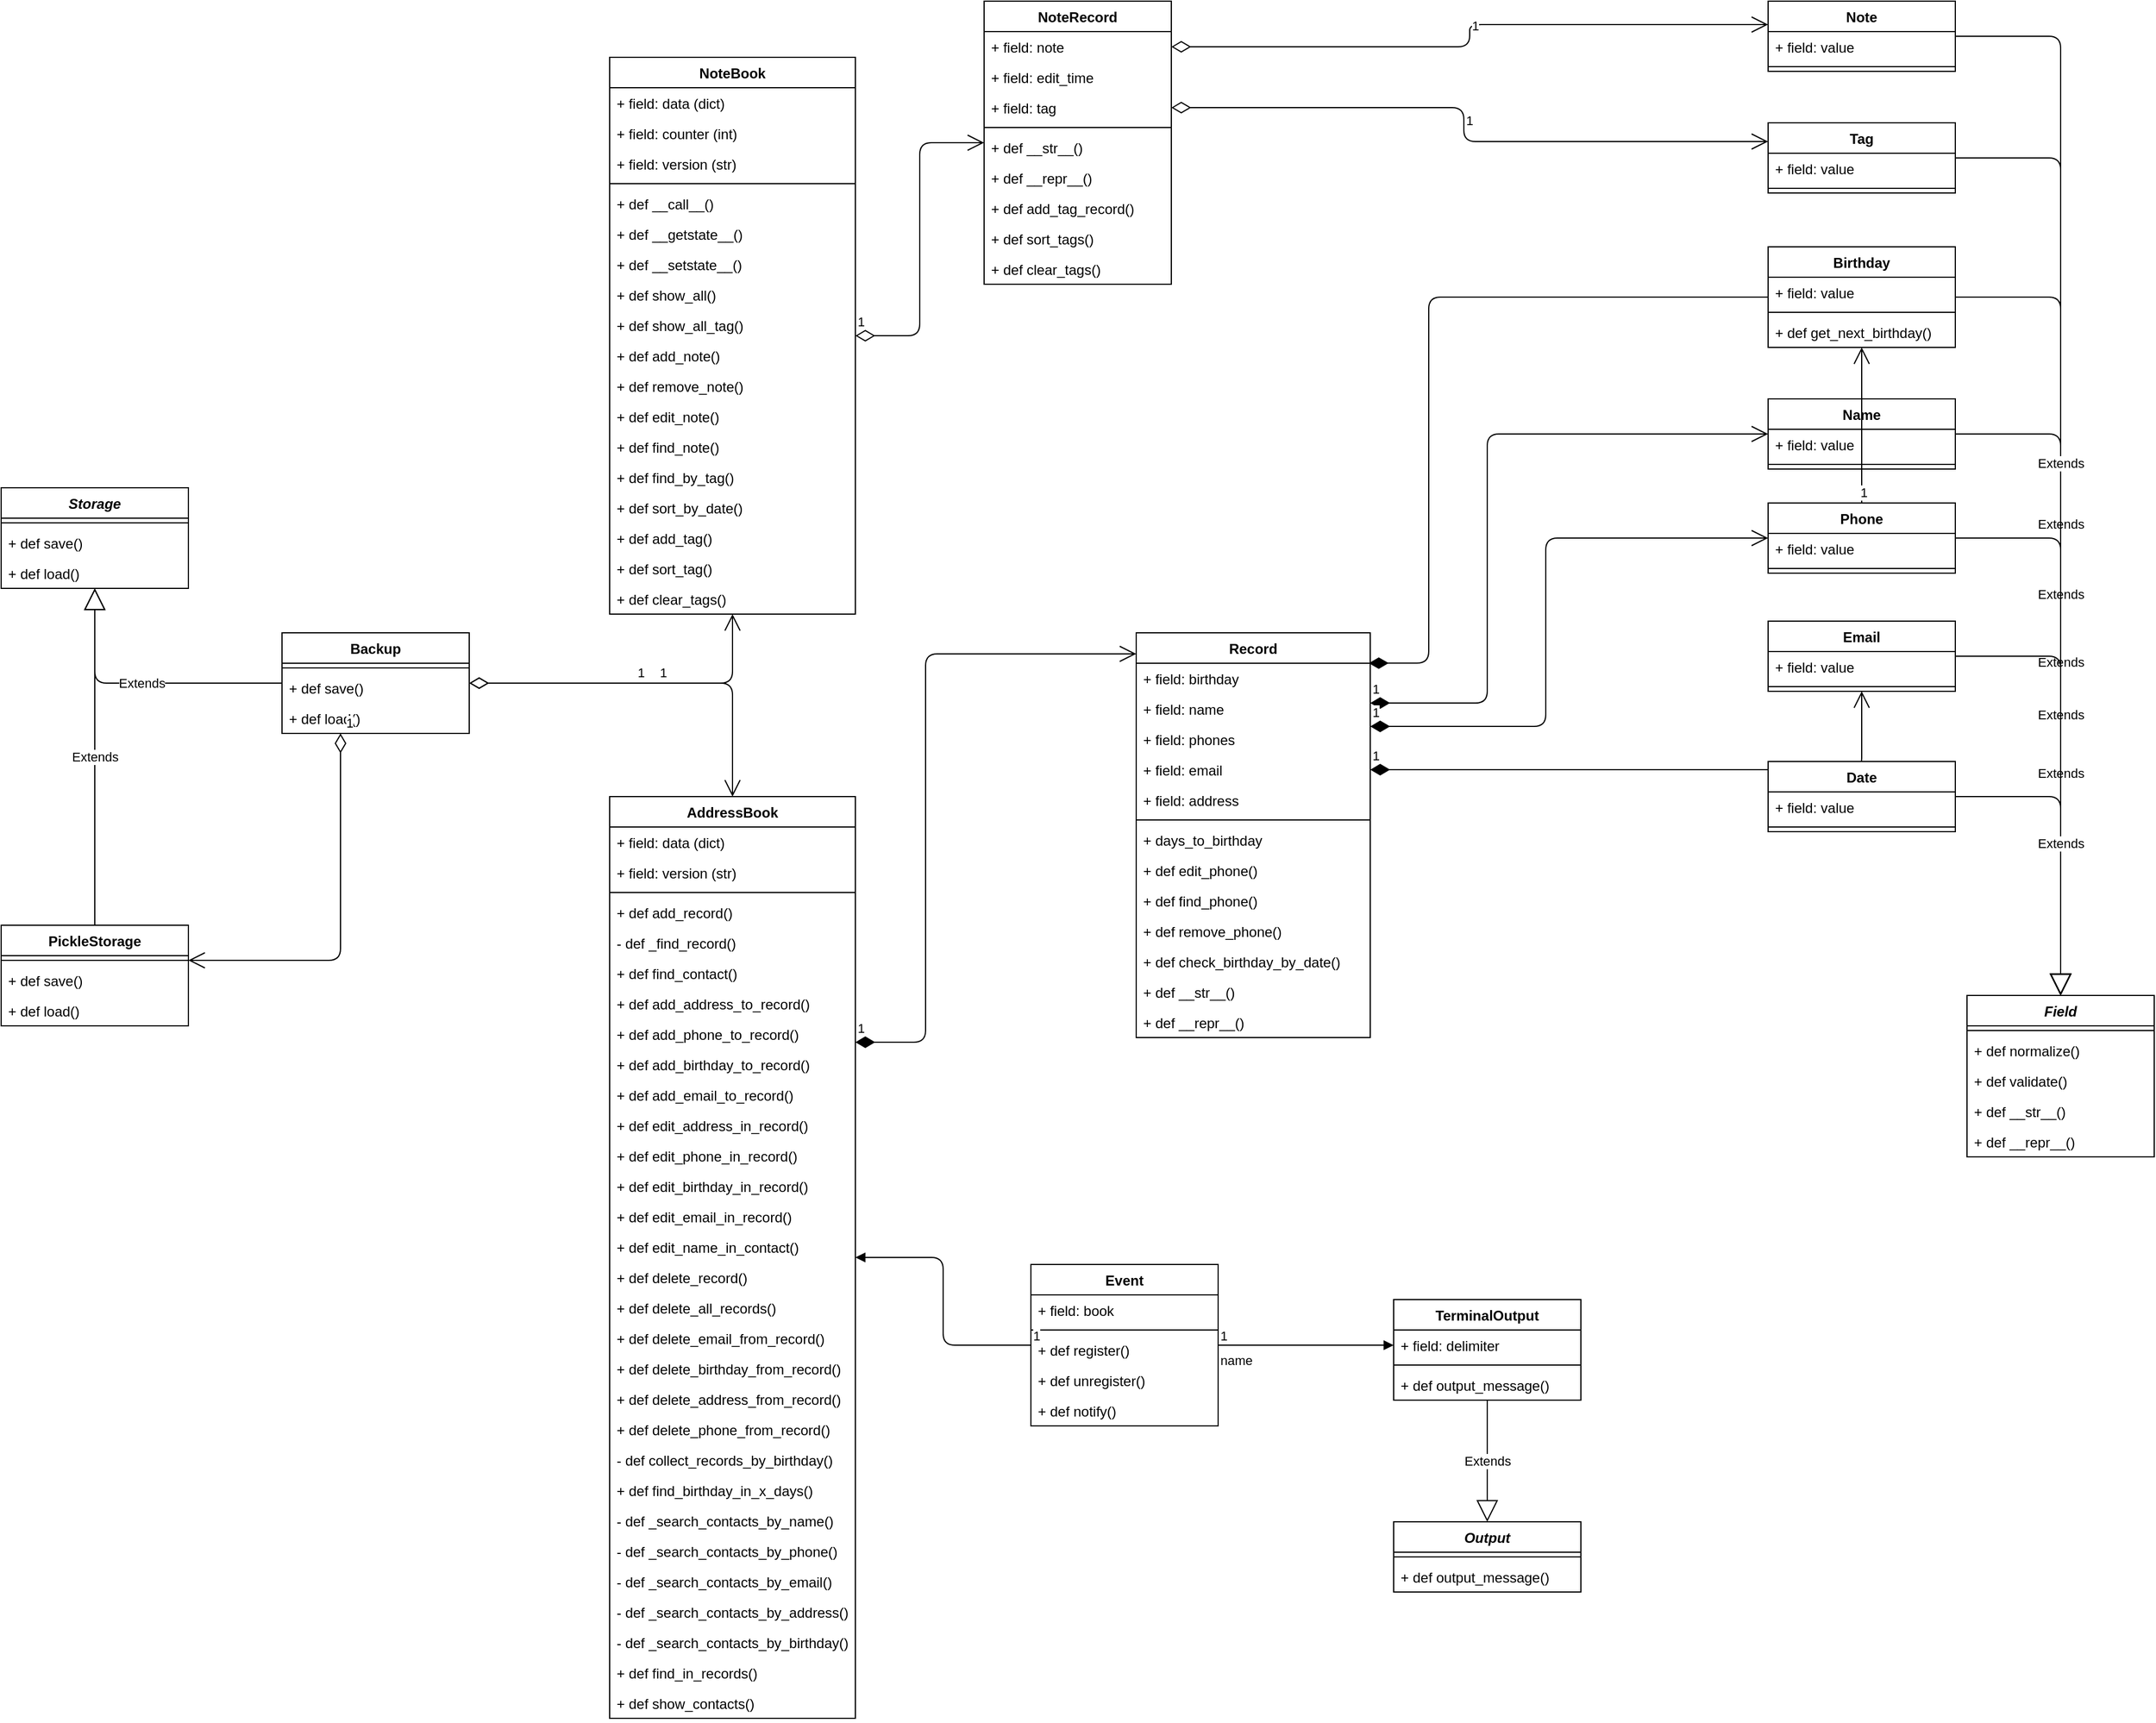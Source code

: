 <mxfile version="24.4.0" type="device">
  <diagram id="prVGzj9tNKbs1URlTjjD" name="Page-1">
    <mxGraphModel dx="3718" dy="2644" grid="1" gridSize="10" guides="1" tooltips="1" connect="1" arrows="1" fold="1" page="1" pageScale="1" pageWidth="850" pageHeight="1100" math="0" shadow="0">
      <root>
        <mxCell id="0" />
        <mxCell id="1" parent="0" />
        <mxCell id="2" value="Event" style="swimlane;fontStyle=1;align=center;verticalAlign=top;childLayout=stackLayout;horizontal=1;startSize=26;horizontalStack=0;resizeParent=1;resizeParentMax=0;resizeLast=0;collapsible=1;marginBottom=0;" parent="1" vertex="1">
          <mxGeometry x="180" y="740" width="160" height="138" as="geometry" />
        </mxCell>
        <mxCell id="3" value="+ field: book" style="text;strokeColor=none;fillColor=none;align=left;verticalAlign=top;spacingLeft=4;spacingRight=4;overflow=hidden;rotatable=0;points=[[0,0.5],[1,0.5]];portConstraint=eastwest;" parent="2" vertex="1">
          <mxGeometry y="26" width="160" height="26" as="geometry" />
        </mxCell>
        <mxCell id="4" value="" style="line;strokeWidth=1;fillColor=none;align=left;verticalAlign=middle;spacingTop=-1;spacingLeft=3;spacingRight=3;rotatable=0;labelPosition=right;points=[];portConstraint=eastwest;strokeColor=inherit;" parent="2" vertex="1">
          <mxGeometry y="52" width="160" height="8" as="geometry" />
        </mxCell>
        <mxCell id="5" value="+ def register()" style="text;strokeColor=none;fillColor=none;align=left;verticalAlign=top;spacingLeft=4;spacingRight=4;overflow=hidden;rotatable=0;points=[[0,0.5],[1,0.5]];portConstraint=eastwest;" parent="2" vertex="1">
          <mxGeometry y="60" width="160" height="26" as="geometry" />
        </mxCell>
        <mxCell id="100" value="+ def unregister()" style="text;strokeColor=none;fillColor=none;align=left;verticalAlign=top;spacingLeft=4;spacingRight=4;overflow=hidden;rotatable=0;points=[[0,0.5],[1,0.5]];portConstraint=eastwest;" parent="2" vertex="1">
          <mxGeometry y="86" width="160" height="26" as="geometry" />
        </mxCell>
        <mxCell id="106" value="+ def notify()" style="text;strokeColor=none;fillColor=none;align=left;verticalAlign=top;spacingLeft=4;spacingRight=4;overflow=hidden;rotatable=0;points=[[0,0.5],[1,0.5]];portConstraint=eastwest;" parent="2" vertex="1">
          <mxGeometry y="112" width="160" height="26" as="geometry" />
        </mxCell>
        <mxCell id="6" value="AddressBook" style="swimlane;fontStyle=1;align=center;verticalAlign=top;childLayout=stackLayout;horizontal=1;startSize=26;horizontalStack=0;resizeParent=1;resizeParentMax=0;resizeLast=0;collapsible=1;marginBottom=0;" parent="1" vertex="1">
          <mxGeometry x="-180" y="340" width="210" height="788" as="geometry" />
        </mxCell>
        <mxCell id="7" value="+ field: data (dict)" style="text;strokeColor=none;fillColor=none;align=left;verticalAlign=top;spacingLeft=4;spacingRight=4;overflow=hidden;rotatable=0;points=[[0,0.5],[1,0.5]];portConstraint=eastwest;" parent="6" vertex="1">
          <mxGeometry y="26" width="210" height="26" as="geometry" />
        </mxCell>
        <mxCell id="107" value="+ field: version (str)" style="text;strokeColor=none;fillColor=none;align=left;verticalAlign=top;spacingLeft=4;spacingRight=4;overflow=hidden;rotatable=0;points=[[0,0.5],[1,0.5]];portConstraint=eastwest;" parent="6" vertex="1">
          <mxGeometry y="52" width="210" height="26" as="geometry" />
        </mxCell>
        <mxCell id="8" value="" style="line;strokeWidth=1;fillColor=none;align=left;verticalAlign=middle;spacingTop=-1;spacingLeft=3;spacingRight=3;rotatable=0;labelPosition=right;points=[];portConstraint=eastwest;strokeColor=inherit;" parent="6" vertex="1">
          <mxGeometry y="78" width="210" height="8" as="geometry" />
        </mxCell>
        <mxCell id="79" value="+ def add_record()" style="text;strokeColor=none;fillColor=none;align=left;verticalAlign=top;spacingLeft=4;spacingRight=4;overflow=hidden;rotatable=0;points=[[0,0.5],[1,0.5]];portConstraint=eastwest;" parent="6" vertex="1">
          <mxGeometry y="86" width="210" height="26" as="geometry" />
        </mxCell>
        <mxCell id="80" value="- def _find_record()" style="text;strokeColor=none;fillColor=none;align=left;verticalAlign=top;spacingLeft=4;spacingRight=4;overflow=hidden;rotatable=0;points=[[0,0.5],[1,0.5]];portConstraint=eastwest;" parent="6" vertex="1">
          <mxGeometry y="112" width="210" height="26" as="geometry" />
        </mxCell>
        <mxCell id="81" value="+ def find_contact()" style="text;strokeColor=none;fillColor=none;align=left;verticalAlign=top;spacingLeft=4;spacingRight=4;overflow=hidden;rotatable=0;points=[[0,0.5],[1,0.5]];portConstraint=eastwest;" parent="6" vertex="1">
          <mxGeometry y="138" width="210" height="26" as="geometry" />
        </mxCell>
        <mxCell id="82" value="+ def add_address_to_record()" style="text;strokeColor=none;fillColor=none;align=left;verticalAlign=top;spacingLeft=4;spacingRight=4;overflow=hidden;rotatable=0;points=[[0,0.5],[1,0.5]];portConstraint=eastwest;" parent="6" vertex="1">
          <mxGeometry y="164" width="210" height="26" as="geometry" />
        </mxCell>
        <mxCell id="83" value="+ def add_phone_to_record()" style="text;strokeColor=none;fillColor=none;align=left;verticalAlign=top;spacingLeft=4;spacingRight=4;overflow=hidden;rotatable=0;points=[[0,0.5],[1,0.5]];portConstraint=eastwest;" parent="6" vertex="1">
          <mxGeometry y="190" width="210" height="26" as="geometry" />
        </mxCell>
        <mxCell id="9" value="+ def add_birthday_to_record()" style="text;strokeColor=none;fillColor=none;align=left;verticalAlign=top;spacingLeft=4;spacingRight=4;overflow=hidden;rotatable=0;points=[[0,0.5],[1,0.5]];portConstraint=eastwest;" parent="6" vertex="1">
          <mxGeometry y="216" width="210" height="26" as="geometry" />
        </mxCell>
        <mxCell id="12" value="+ def add_email_to_record()" style="text;strokeColor=none;fillColor=none;align=left;verticalAlign=top;spacingLeft=4;spacingRight=4;overflow=hidden;rotatable=0;points=[[0,0.5],[1,0.5]];portConstraint=eastwest;" parent="6" vertex="1">
          <mxGeometry y="242" width="210" height="26" as="geometry" />
        </mxCell>
        <mxCell id="11" value="+ def edit_address_in_record()" style="text;strokeColor=none;fillColor=none;align=left;verticalAlign=top;spacingLeft=4;spacingRight=4;overflow=hidden;rotatable=0;points=[[0,0.5],[1,0.5]];portConstraint=eastwest;" parent="6" vertex="1">
          <mxGeometry y="268" width="210" height="26" as="geometry" />
        </mxCell>
        <mxCell id="14" value="+ def edit_phone_in_record()" style="text;strokeColor=none;fillColor=none;align=left;verticalAlign=top;spacingLeft=4;spacingRight=4;overflow=hidden;rotatable=0;points=[[0,0.5],[1,0.5]];portConstraint=eastwest;" parent="6" vertex="1">
          <mxGeometry y="294" width="210" height="26" as="geometry" />
        </mxCell>
        <mxCell id="13" value="+ def edit_birthday_in_record()" style="text;strokeColor=none;fillColor=none;align=left;verticalAlign=top;spacingLeft=4;spacingRight=4;overflow=hidden;rotatable=0;points=[[0,0.5],[1,0.5]];portConstraint=eastwest;" parent="6" vertex="1">
          <mxGeometry y="320" width="210" height="26" as="geometry" />
        </mxCell>
        <mxCell id="15" value="+ def edit_email_in_record()" style="text;strokeColor=none;fillColor=none;align=left;verticalAlign=top;spacingLeft=4;spacingRight=4;overflow=hidden;rotatable=0;points=[[0,0.5],[1,0.5]];portConstraint=eastwest;" parent="6" vertex="1">
          <mxGeometry y="346" width="210" height="26" as="geometry" />
        </mxCell>
        <mxCell id="16" value="+ def edit_name_in_contact()" style="text;strokeColor=none;fillColor=none;align=left;verticalAlign=top;spacingLeft=4;spacingRight=4;overflow=hidden;rotatable=0;points=[[0,0.5],[1,0.5]];portConstraint=eastwest;" parent="6" vertex="1">
          <mxGeometry y="372" width="210" height="26" as="geometry" />
        </mxCell>
        <mxCell id="28" value="+ def delete_record()" style="text;strokeColor=none;fillColor=none;align=left;verticalAlign=top;spacingLeft=4;spacingRight=4;overflow=hidden;rotatable=0;points=[[0,0.5],[1,0.5]];portConstraint=eastwest;" parent="6" vertex="1">
          <mxGeometry y="398" width="210" height="26" as="geometry" />
        </mxCell>
        <mxCell id="108" value="+ def delete_all_records()" style="text;strokeColor=none;fillColor=none;align=left;verticalAlign=top;spacingLeft=4;spacingRight=4;overflow=hidden;rotatable=0;points=[[0,0.5],[1,0.5]];portConstraint=eastwest;" parent="6" vertex="1">
          <mxGeometry y="424" width="210" height="26" as="geometry" />
        </mxCell>
        <mxCell id="109" value="+ def delete_email_from_record()" style="text;strokeColor=none;fillColor=none;align=left;verticalAlign=top;spacingLeft=4;spacingRight=4;overflow=hidden;rotatable=0;points=[[0,0.5],[1,0.5]];portConstraint=eastwest;" parent="6" vertex="1">
          <mxGeometry y="450" width="210" height="26" as="geometry" />
        </mxCell>
        <mxCell id="110" value="+ def delete_birthday_from_record()" style="text;strokeColor=none;fillColor=none;align=left;verticalAlign=top;spacingLeft=4;spacingRight=4;overflow=hidden;rotatable=0;points=[[0,0.5],[1,0.5]];portConstraint=eastwest;" parent="6" vertex="1">
          <mxGeometry y="476" width="210" height="26" as="geometry" />
        </mxCell>
        <mxCell id="111" value="+ def delete_address_from_record()" style="text;strokeColor=none;fillColor=none;align=left;verticalAlign=top;spacingLeft=4;spacingRight=4;overflow=hidden;rotatable=0;points=[[0,0.5],[1,0.5]];portConstraint=eastwest;" parent="6" vertex="1">
          <mxGeometry y="502" width="210" height="26" as="geometry" />
        </mxCell>
        <mxCell id="112" value="+ def delete_phone_from_record()" style="text;strokeColor=none;fillColor=none;align=left;verticalAlign=top;spacingLeft=4;spacingRight=4;overflow=hidden;rotatable=0;points=[[0,0.5],[1,0.5]];portConstraint=eastwest;" parent="6" vertex="1">
          <mxGeometry y="528" width="210" height="26" as="geometry" />
        </mxCell>
        <mxCell id="113" value="- def collect_records_by_birthday()" style="text;strokeColor=none;fillColor=none;align=left;verticalAlign=top;spacingLeft=4;spacingRight=4;overflow=hidden;rotatable=0;points=[[0,0.5],[1,0.5]];portConstraint=eastwest;" parent="6" vertex="1">
          <mxGeometry y="554" width="210" height="26" as="geometry" />
        </mxCell>
        <mxCell id="114" value="+ def find_birthday_in_x_days()" style="text;strokeColor=none;fillColor=none;align=left;verticalAlign=top;spacingLeft=4;spacingRight=4;overflow=hidden;rotatable=0;points=[[0,0.5],[1,0.5]];portConstraint=eastwest;" parent="6" vertex="1">
          <mxGeometry y="580" width="210" height="26" as="geometry" />
        </mxCell>
        <mxCell id="115" value="- def _search_contacts_by_name()" style="text;strokeColor=none;fillColor=none;align=left;verticalAlign=top;spacingLeft=4;spacingRight=4;overflow=hidden;rotatable=0;points=[[0,0.5],[1,0.5]];portConstraint=eastwest;" parent="6" vertex="1">
          <mxGeometry y="606" width="210" height="26" as="geometry" />
        </mxCell>
        <mxCell id="117" value="- def _search_contacts_by_phone()" style="text;strokeColor=none;fillColor=none;align=left;verticalAlign=top;spacingLeft=4;spacingRight=4;overflow=hidden;rotatable=0;points=[[0,0.5],[1,0.5]];portConstraint=eastwest;" parent="6" vertex="1">
          <mxGeometry y="632" width="210" height="26" as="geometry" />
        </mxCell>
        <mxCell id="118" value="- def _search_contacts_by_email()" style="text;strokeColor=none;fillColor=none;align=left;verticalAlign=top;spacingLeft=4;spacingRight=4;overflow=hidden;rotatable=0;points=[[0,0.5],[1,0.5]];portConstraint=eastwest;" parent="6" vertex="1">
          <mxGeometry y="658" width="210" height="26" as="geometry" />
        </mxCell>
        <mxCell id="119" value="- def _search_contacts_by_address()" style="text;strokeColor=none;fillColor=none;align=left;verticalAlign=top;spacingLeft=4;spacingRight=4;overflow=hidden;rotatable=0;points=[[0,0.5],[1,0.5]];portConstraint=eastwest;" parent="6" vertex="1">
          <mxGeometry y="684" width="210" height="26" as="geometry" />
        </mxCell>
        <mxCell id="120" value="- def _search_contacts_by_birthday()" style="text;strokeColor=none;fillColor=none;align=left;verticalAlign=top;spacingLeft=4;spacingRight=4;overflow=hidden;rotatable=0;points=[[0,0.5],[1,0.5]];portConstraint=eastwest;" parent="6" vertex="1">
          <mxGeometry y="710" width="210" height="26" as="geometry" />
        </mxCell>
        <mxCell id="121" value="+ def find_in_records()" style="text;strokeColor=none;fillColor=none;align=left;verticalAlign=top;spacingLeft=4;spacingRight=4;overflow=hidden;rotatable=0;points=[[0,0.5],[1,0.5]];portConstraint=eastwest;" parent="6" vertex="1">
          <mxGeometry y="736" width="210" height="26" as="geometry" />
        </mxCell>
        <mxCell id="29" value="+ def show_contacts()" style="text;strokeColor=none;fillColor=none;align=left;verticalAlign=top;spacingLeft=4;spacingRight=4;overflow=hidden;rotatable=0;points=[[0,0.5],[1,0.5]];portConstraint=eastwest;" parent="6" vertex="1">
          <mxGeometry y="762" width="210" height="26" as="geometry" />
        </mxCell>
        <mxCell id="39" value="Field" style="swimlane;fontStyle=3;align=center;verticalAlign=top;childLayout=stackLayout;horizontal=1;startSize=26;horizontalStack=0;resizeParent=1;resizeParentMax=0;resizeLast=0;collapsible=1;marginBottom=0;" parent="1" vertex="1">
          <mxGeometry x="980" y="510" width="160" height="138" as="geometry" />
        </mxCell>
        <mxCell id="41" value="" style="line;strokeWidth=1;fillColor=none;align=left;verticalAlign=middle;spacingTop=-1;spacingLeft=3;spacingRight=3;rotatable=0;labelPosition=right;points=[];portConstraint=eastwest;strokeColor=inherit;" parent="39" vertex="1">
          <mxGeometry y="26" width="160" height="8" as="geometry" />
        </mxCell>
        <mxCell id="47" value="+ def normalize()" style="text;strokeColor=none;fillColor=none;align=left;verticalAlign=top;spacingLeft=4;spacingRight=4;overflow=hidden;rotatable=0;points=[[0,0.5],[1,0.5]];portConstraint=eastwest;" parent="39" vertex="1">
          <mxGeometry y="34" width="160" height="26" as="geometry" />
        </mxCell>
        <mxCell id="150" value="+ def validate()" style="text;strokeColor=none;fillColor=none;align=left;verticalAlign=top;spacingLeft=4;spacingRight=4;overflow=hidden;rotatable=0;points=[[0,0.5],[1,0.5]];portConstraint=eastwest;" parent="39" vertex="1">
          <mxGeometry y="60" width="160" height="26" as="geometry" />
        </mxCell>
        <mxCell id="151" value="+ def __str__()" style="text;strokeColor=none;fillColor=none;align=left;verticalAlign=top;spacingLeft=4;spacingRight=4;overflow=hidden;rotatable=0;points=[[0,0.5],[1,0.5]];portConstraint=eastwest;" parent="39" vertex="1">
          <mxGeometry y="86" width="160" height="26" as="geometry" />
        </mxCell>
        <mxCell id="152" value="+ def __repr__()" style="text;strokeColor=none;fillColor=none;align=left;verticalAlign=top;spacingLeft=4;spacingRight=4;overflow=hidden;rotatable=0;points=[[0,0.5],[1,0.5]];portConstraint=eastwest;" parent="39" vertex="1">
          <mxGeometry y="112" width="160" height="26" as="geometry" />
        </mxCell>
        <mxCell id="43" value="Name" style="swimlane;fontStyle=1;align=center;verticalAlign=top;childLayout=stackLayout;horizontal=1;startSize=26;horizontalStack=0;resizeParent=1;resizeParentMax=0;resizeLast=0;collapsible=1;marginBottom=0;" parent="1" vertex="1">
          <mxGeometry x="810" width="160" height="60" as="geometry" />
        </mxCell>
        <mxCell id="44" value="+ field: value" style="text;strokeColor=none;fillColor=none;align=left;verticalAlign=top;spacingLeft=4;spacingRight=4;overflow=hidden;rotatable=0;points=[[0,0.5],[1,0.5]];portConstraint=eastwest;" parent="43" vertex="1">
          <mxGeometry y="26" width="160" height="26" as="geometry" />
        </mxCell>
        <mxCell id="45" value="" style="line;strokeWidth=1;fillColor=none;align=left;verticalAlign=middle;spacingTop=-1;spacingLeft=3;spacingRight=3;rotatable=0;labelPosition=right;points=[];portConstraint=eastwest;strokeColor=inherit;" parent="43" vertex="1">
          <mxGeometry y="52" width="160" height="8" as="geometry" />
        </mxCell>
        <mxCell id="52" value="Birthday" style="swimlane;fontStyle=1;align=center;verticalAlign=top;childLayout=stackLayout;horizontal=1;startSize=26;horizontalStack=0;resizeParent=1;resizeParentMax=0;resizeLast=0;collapsible=1;marginBottom=0;" parent="1" vertex="1">
          <mxGeometry x="810" y="-130" width="160" height="86" as="geometry" />
        </mxCell>
        <mxCell id="53" value="+ field: value" style="text;strokeColor=none;fillColor=none;align=left;verticalAlign=top;spacingLeft=4;spacingRight=4;overflow=hidden;rotatable=0;points=[[0,0.5],[1,0.5]];portConstraint=eastwest;" parent="52" vertex="1">
          <mxGeometry y="26" width="160" height="26" as="geometry" />
        </mxCell>
        <mxCell id="54" value="" style="line;strokeWidth=1;fillColor=none;align=left;verticalAlign=middle;spacingTop=-1;spacingLeft=3;spacingRight=3;rotatable=0;labelPosition=right;points=[];portConstraint=eastwest;strokeColor=inherit;" parent="52" vertex="1">
          <mxGeometry y="52" width="160" height="8" as="geometry" />
        </mxCell>
        <mxCell id="153" value="+ def get_next_birthday()" style="text;strokeColor=none;fillColor=none;align=left;verticalAlign=top;spacingLeft=4;spacingRight=4;overflow=hidden;rotatable=0;points=[[0,0.5],[1,0.5]];portConstraint=eastwest;" parent="52" vertex="1">
          <mxGeometry y="60" width="160" height="26" as="geometry" />
        </mxCell>
        <mxCell id="55" value="Email" style="swimlane;fontStyle=1;align=center;verticalAlign=top;childLayout=stackLayout;horizontal=1;startSize=26;horizontalStack=0;resizeParent=1;resizeParentMax=0;resizeLast=0;collapsible=1;marginBottom=0;" parent="1" vertex="1">
          <mxGeometry x="810" y="190" width="160" height="60" as="geometry" />
        </mxCell>
        <mxCell id="56" value="+ field: value" style="text;strokeColor=none;fillColor=none;align=left;verticalAlign=top;spacingLeft=4;spacingRight=4;overflow=hidden;rotatable=0;points=[[0,0.5],[1,0.5]];portConstraint=eastwest;" parent="55" vertex="1">
          <mxGeometry y="26" width="160" height="26" as="geometry" />
        </mxCell>
        <mxCell id="57" value="" style="line;strokeWidth=1;fillColor=none;align=left;verticalAlign=middle;spacingTop=-1;spacingLeft=3;spacingRight=3;rotatable=0;labelPosition=right;points=[];portConstraint=eastwest;strokeColor=inherit;" parent="55" vertex="1">
          <mxGeometry y="52" width="160" height="8" as="geometry" />
        </mxCell>
        <mxCell id="58" value="Tag" style="swimlane;fontStyle=1;align=center;verticalAlign=top;childLayout=stackLayout;horizontal=1;startSize=26;horizontalStack=0;resizeParent=1;resizeParentMax=0;resizeLast=0;collapsible=1;marginBottom=0;" parent="1" vertex="1">
          <mxGeometry x="810" y="-236" width="160" height="60" as="geometry" />
        </mxCell>
        <mxCell id="59" value="+ field: value" style="text;strokeColor=none;fillColor=none;align=left;verticalAlign=top;spacingLeft=4;spacingRight=4;overflow=hidden;rotatable=0;points=[[0,0.5],[1,0.5]];portConstraint=eastwest;" parent="58" vertex="1">
          <mxGeometry y="26" width="160" height="26" as="geometry" />
        </mxCell>
        <mxCell id="60" value="" style="line;strokeWidth=1;fillColor=none;align=left;verticalAlign=middle;spacingTop=-1;spacingLeft=3;spacingRight=3;rotatable=0;labelPosition=right;points=[];portConstraint=eastwest;strokeColor=inherit;" parent="58" vertex="1">
          <mxGeometry y="52" width="160" height="8" as="geometry" />
        </mxCell>
        <mxCell id="61" value="Note" style="swimlane;fontStyle=1;align=center;verticalAlign=top;childLayout=stackLayout;horizontal=1;startSize=26;horizontalStack=0;resizeParent=1;resizeParentMax=0;resizeLast=0;collapsible=1;marginBottom=0;" parent="1" vertex="1">
          <mxGeometry x="810" y="-340" width="160" height="60" as="geometry" />
        </mxCell>
        <mxCell id="62" value="+ field: value" style="text;strokeColor=none;fillColor=none;align=left;verticalAlign=top;spacingLeft=4;spacingRight=4;overflow=hidden;rotatable=0;points=[[0,0.5],[1,0.5]];portConstraint=eastwest;" parent="61" vertex="1">
          <mxGeometry y="26" width="160" height="26" as="geometry" />
        </mxCell>
        <mxCell id="63" value="" style="line;strokeWidth=1;fillColor=none;align=left;verticalAlign=middle;spacingTop=-1;spacingLeft=3;spacingRight=3;rotatable=0;labelPosition=right;points=[];portConstraint=eastwest;strokeColor=inherit;" parent="61" vertex="1">
          <mxGeometry y="52" width="160" height="8" as="geometry" />
        </mxCell>
        <mxCell id="64" value="Extends" style="endArrow=block;endSize=16;endFill=0;html=1;edgeStyle=orthogonalEdgeStyle;" parent="1" source="49" target="39" edge="1">
          <mxGeometry width="160" relative="1" as="geometry">
            <mxPoint x="660" y="412" as="sourcePoint" />
            <mxPoint x="820" y="412" as="targetPoint" />
          </mxGeometry>
        </mxCell>
        <mxCell id="66" value="Extends" style="endArrow=block;endSize=16;endFill=0;html=1;edgeStyle=orthogonalEdgeStyle;" parent="1" source="43" target="39" edge="1">
          <mxGeometry width="160" relative="1" as="geometry">
            <mxPoint x="670" y="286" as="sourcePoint" />
            <mxPoint x="770" y="356" as="targetPoint" />
          </mxGeometry>
        </mxCell>
        <mxCell id="67" value="Extends" style="endArrow=block;endSize=16;endFill=0;html=1;edgeStyle=orthogonalEdgeStyle;" parent="1" source="58" target="39" edge="1">
          <mxGeometry width="160" relative="1" as="geometry">
            <mxPoint x="690" y="516" as="sourcePoint" />
            <mxPoint x="810" y="356" as="targetPoint" />
          </mxGeometry>
        </mxCell>
        <mxCell id="68" value="Extends" style="endArrow=block;endSize=16;endFill=0;html=1;edgeStyle=orthogonalEdgeStyle;" parent="1" source="52" target="39" edge="1">
          <mxGeometry width="160" relative="1" as="geometry">
            <mxPoint x="660.0" y="366" as="sourcePoint" />
            <mxPoint x="820.0" y="366" as="targetPoint" />
          </mxGeometry>
        </mxCell>
        <mxCell id="69" value="Extends" style="endArrow=block;endSize=16;endFill=0;html=1;edgeStyle=orthogonalEdgeStyle;" parent="1" source="55" target="39" edge="1">
          <mxGeometry width="160" relative="1" as="geometry">
            <mxPoint x="670.0" y="376" as="sourcePoint" />
            <mxPoint x="830.0" y="376" as="targetPoint" />
          </mxGeometry>
        </mxCell>
        <mxCell id="70" value="Extends" style="endArrow=block;endSize=16;endFill=0;html=1;edgeStyle=orthogonalEdgeStyle;" parent="1" source="61" target="39" edge="1">
          <mxGeometry width="160" relative="1" as="geometry">
            <mxPoint x="690.0" y="606" as="sourcePoint" />
            <mxPoint x="850.0" y="606" as="targetPoint" />
          </mxGeometry>
        </mxCell>
        <mxCell id="71" value="1" style="endArrow=open;html=1;endSize=12;startArrow=none;startSize=14;startFill=1;edgeStyle=orthogonalEdgeStyle;align=left;verticalAlign=bottom;" parent="1" source="49" target="52" edge="1">
          <mxGeometry x="-1" y="3" relative="1" as="geometry">
            <mxPoint x="380" y="496" as="sourcePoint" />
            <mxPoint x="540" y="496" as="targetPoint" />
          </mxGeometry>
        </mxCell>
        <mxCell id="30" value="Record" style="swimlane;fontStyle=1;align=center;verticalAlign=top;childLayout=stackLayout;horizontal=1;startSize=26;horizontalStack=0;resizeParent=1;resizeParentMax=0;resizeLast=0;collapsible=1;marginBottom=0;" parent="1" vertex="1">
          <mxGeometry x="270" y="200" width="200" height="346" as="geometry" />
        </mxCell>
        <mxCell id="37" value="+ field: birthday" style="text;strokeColor=none;fillColor=none;align=left;verticalAlign=top;spacingLeft=4;spacingRight=4;overflow=hidden;rotatable=0;points=[[0,0.5],[1,0.5]];portConstraint=eastwest;" parent="30" vertex="1">
          <mxGeometry y="26" width="200" height="26" as="geometry" />
        </mxCell>
        <mxCell id="31" value="+ field: name" style="text;strokeColor=none;fillColor=none;align=left;verticalAlign=top;spacingLeft=4;spacingRight=4;overflow=hidden;rotatable=0;points=[[0,0.5],[1,0.5]];portConstraint=eastwest;" parent="30" vertex="1">
          <mxGeometry y="52" width="200" height="26" as="geometry" />
        </mxCell>
        <mxCell id="34" value="+ field: phones" style="text;strokeColor=none;fillColor=none;align=left;verticalAlign=top;spacingLeft=4;spacingRight=4;overflow=hidden;rotatable=0;points=[[0,0.5],[1,0.5]];portConstraint=eastwest;" parent="30" vertex="1">
          <mxGeometry y="78" width="200" height="26" as="geometry" />
        </mxCell>
        <mxCell id="35" value="+ field: email" style="text;strokeColor=none;fillColor=none;align=left;verticalAlign=top;spacingLeft=4;spacingRight=4;overflow=hidden;rotatable=0;points=[[0,0.5],[1,0.5]];portConstraint=eastwest;" parent="30" vertex="1">
          <mxGeometry y="104" width="200" height="26" as="geometry" />
        </mxCell>
        <mxCell id="158" value="+ field: address" style="text;strokeColor=none;fillColor=none;align=left;verticalAlign=top;spacingLeft=4;spacingRight=4;overflow=hidden;rotatable=0;points=[[0,0.5],[1,0.5]];portConstraint=eastwest;" parent="30" vertex="1">
          <mxGeometry y="130" width="200" height="26" as="geometry" />
        </mxCell>
        <mxCell id="32" value="" style="line;strokeWidth=1;fillColor=none;align=left;verticalAlign=middle;spacingTop=-1;spacingLeft=3;spacingRight=3;rotatable=0;labelPosition=right;points=[];portConstraint=eastwest;strokeColor=inherit;" parent="30" vertex="1">
          <mxGeometry y="156" width="200" height="8" as="geometry" />
        </mxCell>
        <mxCell id="33" value="+ days_to_birthday" style="text;strokeColor=none;fillColor=none;align=left;verticalAlign=top;spacingLeft=4;spacingRight=4;overflow=hidden;rotatable=0;points=[[0,0.5],[1,0.5]];portConstraint=eastwest;" parent="30" vertex="1">
          <mxGeometry y="164" width="200" height="26" as="geometry" />
        </mxCell>
        <mxCell id="122" value="+ def edit_phone()" style="text;strokeColor=none;fillColor=none;align=left;verticalAlign=top;spacingLeft=4;spacingRight=4;overflow=hidden;rotatable=0;points=[[0,0.5],[1,0.5]];portConstraint=eastwest;" parent="30" vertex="1">
          <mxGeometry y="190" width="200" height="26" as="geometry" />
        </mxCell>
        <mxCell id="123" value="+ def find_phone()" style="text;strokeColor=none;fillColor=none;align=left;verticalAlign=top;spacingLeft=4;spacingRight=4;overflow=hidden;rotatable=0;points=[[0,0.5],[1,0.5]];portConstraint=eastwest;" parent="30" vertex="1">
          <mxGeometry y="216" width="200" height="26" as="geometry" />
        </mxCell>
        <mxCell id="125" value="+ def remove_phone()" style="text;strokeColor=none;fillColor=none;align=left;verticalAlign=top;spacingLeft=4;spacingRight=4;overflow=hidden;rotatable=0;points=[[0,0.5],[1,0.5]];portConstraint=eastwest;" parent="30" vertex="1">
          <mxGeometry y="242" width="200" height="26" as="geometry" />
        </mxCell>
        <mxCell id="126" value="+ def check_birthday_by_date()" style="text;strokeColor=none;fillColor=none;align=left;verticalAlign=top;spacingLeft=4;spacingRight=4;overflow=hidden;rotatable=0;points=[[0,0.5],[1,0.5]];portConstraint=eastwest;" parent="30" vertex="1">
          <mxGeometry y="268" width="200" height="26" as="geometry" />
        </mxCell>
        <mxCell id="127" value="+ def __str__()" style="text;strokeColor=none;fillColor=none;align=left;verticalAlign=top;spacingLeft=4;spacingRight=4;overflow=hidden;rotatable=0;points=[[0,0.5],[1,0.5]];portConstraint=eastwest;" parent="30" vertex="1">
          <mxGeometry y="294" width="200" height="26" as="geometry" />
        </mxCell>
        <mxCell id="128" value="+ def __repr__()" style="text;strokeColor=none;fillColor=none;align=left;verticalAlign=top;spacingLeft=4;spacingRight=4;overflow=hidden;rotatable=0;points=[[0,0.5],[1,0.5]];portConstraint=eastwest;" parent="30" vertex="1">
          <mxGeometry y="320" width="200" height="26" as="geometry" />
        </mxCell>
        <mxCell id="72" value="1" style="endArrow=open;html=1;endSize=12;startArrow=diamondThin;startSize=14;startFill=1;edgeStyle=orthogonalEdgeStyle;align=left;verticalAlign=bottom;" parent="1" source="31" target="43" edge="1">
          <mxGeometry x="-1" y="3" relative="1" as="geometry">
            <mxPoint x="120" y="596" as="sourcePoint" />
            <mxPoint x="280" y="596" as="targetPoint" />
            <Array as="points">
              <mxPoint x="570" y="260" />
              <mxPoint x="570" y="30" />
            </Array>
          </mxGeometry>
        </mxCell>
        <mxCell id="73" value="1" style="endArrow=open;html=1;endSize=12;startArrow=diamondThin;startSize=14;startFill=1;edgeStyle=orthogonalEdgeStyle;align=left;verticalAlign=bottom;" parent="1" source="34" target="49" edge="1">
          <mxGeometry x="-1" y="3" relative="1" as="geometry">
            <mxPoint x="200" y="666" as="sourcePoint" />
            <mxPoint x="360" y="666" as="targetPoint" />
            <Array as="points">
              <mxPoint x="620" y="280" />
              <mxPoint x="620" y="119" />
            </Array>
          </mxGeometry>
        </mxCell>
        <mxCell id="74" value="1" style="endArrow=open;html=1;endSize=12;startArrow=diamondThin;startSize=14;startFill=1;edgeStyle=orthogonalEdgeStyle;align=left;verticalAlign=bottom;" parent="1" source="35" target="55" edge="1">
          <mxGeometry x="-1" y="3" relative="1" as="geometry">
            <mxPoint x="140" y="746" as="sourcePoint" />
            <mxPoint x="300" y="746" as="targetPoint" />
          </mxGeometry>
        </mxCell>
        <mxCell id="78" value="1" style="endArrow=open;html=1;endSize=12;startArrow=diamondThin;startSize=14;startFill=1;edgeStyle=orthogonalEdgeStyle;align=left;verticalAlign=bottom;" parent="1" target="30" edge="1">
          <mxGeometry x="-1" y="3" relative="1" as="geometry">
            <mxPoint x="30" y="550" as="sourcePoint" />
            <mxPoint x="80" y="226" as="targetPoint" />
            <Array as="points">
              <mxPoint x="30" y="550" />
              <mxPoint x="90" y="550" />
              <mxPoint x="90" y="218" />
            </Array>
          </mxGeometry>
        </mxCell>
        <mxCell id="84" value="" style="endArrow=block;endFill=1;html=1;edgeStyle=orthogonalEdgeStyle;align=left;verticalAlign=top;" parent="1" source="2" target="6" edge="1">
          <mxGeometry x="-0.808" y="-13" relative="1" as="geometry">
            <mxPoint x="-270" y="216" as="sourcePoint" />
            <mxPoint x="-110" y="216" as="targetPoint" />
            <mxPoint as="offset" />
          </mxGeometry>
        </mxCell>
        <mxCell id="85" value="1" style="edgeLabel;resizable=0;html=1;align=left;verticalAlign=bottom;" parent="84" connectable="0" vertex="1">
          <mxGeometry x="-1" relative="1" as="geometry" />
        </mxCell>
        <mxCell id="87" value="TerminalOutput" style="swimlane;fontStyle=1;align=center;verticalAlign=top;childLayout=stackLayout;horizontal=1;startSize=26;horizontalStack=0;resizeParent=1;resizeParentMax=0;resizeLast=0;collapsible=1;marginBottom=0;" parent="1" vertex="1">
          <mxGeometry x="490" y="770" width="160" height="86" as="geometry" />
        </mxCell>
        <mxCell id="88" value="+ field: delimiter" style="text;strokeColor=none;fillColor=none;align=left;verticalAlign=top;spacingLeft=4;spacingRight=4;overflow=hidden;rotatable=0;points=[[0,0.5],[1,0.5]];portConstraint=eastwest;" parent="87" vertex="1">
          <mxGeometry y="26" width="160" height="26" as="geometry" />
        </mxCell>
        <mxCell id="89" value="" style="line;strokeWidth=1;fillColor=none;align=left;verticalAlign=middle;spacingTop=-1;spacingLeft=3;spacingRight=3;rotatable=0;labelPosition=right;points=[];portConstraint=eastwest;strokeColor=inherit;" parent="87" vertex="1">
          <mxGeometry y="52" width="160" height="8" as="geometry" />
        </mxCell>
        <mxCell id="90" value="+ def output_message()" style="text;strokeColor=none;fillColor=none;align=left;verticalAlign=top;spacingLeft=4;spacingRight=4;overflow=hidden;rotatable=0;points=[[0,0.5],[1,0.5]];portConstraint=eastwest;" parent="87" vertex="1">
          <mxGeometry y="60" width="160" height="26" as="geometry" />
        </mxCell>
        <mxCell id="91" value="name" style="endArrow=block;endFill=1;html=1;edgeStyle=orthogonalEdgeStyle;align=left;verticalAlign=top;" parent="1" source="2" target="88" edge="1">
          <mxGeometry x="-1" relative="1" as="geometry">
            <mxPoint x="370" y="820" as="sourcePoint" />
            <mxPoint x="530" y="770" as="targetPoint" />
            <mxPoint as="offset" />
          </mxGeometry>
        </mxCell>
        <mxCell id="92" value="1" style="edgeLabel;resizable=0;html=1;align=left;verticalAlign=bottom;" parent="91" connectable="0" vertex="1">
          <mxGeometry x="-1" relative="1" as="geometry" />
        </mxCell>
        <mxCell id="93" value="Output" style="swimlane;fontStyle=3;align=center;verticalAlign=top;childLayout=stackLayout;horizontal=1;startSize=26;horizontalStack=0;resizeParent=1;resizeParentMax=0;resizeLast=0;collapsible=1;marginBottom=0;" parent="1" vertex="1">
          <mxGeometry x="490" y="960" width="160" height="60" as="geometry" />
        </mxCell>
        <mxCell id="94" value="" style="line;strokeWidth=1;fillColor=none;align=left;verticalAlign=middle;spacingTop=-1;spacingLeft=3;spacingRight=3;rotatable=0;labelPosition=right;points=[];portConstraint=eastwest;strokeColor=inherit;" parent="93" vertex="1">
          <mxGeometry y="26" width="160" height="8" as="geometry" />
        </mxCell>
        <mxCell id="97" value="+ def output_message()" style="text;strokeColor=none;fillColor=none;align=left;verticalAlign=top;spacingLeft=4;spacingRight=4;overflow=hidden;rotatable=0;points=[[0,0.5],[1,0.5]];portConstraint=eastwest;" parent="93" vertex="1">
          <mxGeometry y="34" width="160" height="26" as="geometry" />
        </mxCell>
        <mxCell id="96" value="Extends" style="endArrow=block;endSize=16;endFill=0;html=1;edgeStyle=orthogonalEdgeStyle;" parent="1" source="87" target="93" edge="1">
          <mxGeometry width="160" relative="1" as="geometry">
            <mxPoint x="580" y="990" as="sourcePoint" />
            <mxPoint x="770" y="970" as="targetPoint" />
          </mxGeometry>
        </mxCell>
        <mxCell id="129" value="Storage" style="swimlane;fontStyle=3;align=center;verticalAlign=top;childLayout=stackLayout;horizontal=1;startSize=26;horizontalStack=0;resizeParent=1;resizeParentMax=0;resizeLast=0;collapsible=1;marginBottom=0;" parent="1" vertex="1">
          <mxGeometry x="-700" y="76" width="160" height="86" as="geometry" />
        </mxCell>
        <mxCell id="131" value="" style="line;strokeWidth=1;fillColor=none;align=left;verticalAlign=middle;spacingTop=-1;spacingLeft=3;spacingRight=3;rotatable=0;labelPosition=right;points=[];portConstraint=eastwest;strokeColor=inherit;" parent="129" vertex="1">
          <mxGeometry y="26" width="160" height="8" as="geometry" />
        </mxCell>
        <mxCell id="133" value="+ def save()" style="text;strokeColor=none;fillColor=none;align=left;verticalAlign=top;spacingLeft=4;spacingRight=4;overflow=hidden;rotatable=0;points=[[0,0.5],[1,0.5]];portConstraint=eastwest;" parent="129" vertex="1">
          <mxGeometry y="34" width="160" height="26" as="geometry" />
        </mxCell>
        <mxCell id="132" value="+ def load()" style="text;strokeColor=none;fillColor=none;align=left;verticalAlign=top;spacingLeft=4;spacingRight=4;overflow=hidden;rotatable=0;points=[[0,0.5],[1,0.5]];portConstraint=eastwest;" parent="129" vertex="1">
          <mxGeometry y="60" width="160" height="26" as="geometry" />
        </mxCell>
        <mxCell id="134" value="PickleStorage" style="swimlane;fontStyle=1;align=center;verticalAlign=top;childLayout=stackLayout;horizontal=1;startSize=26;horizontalStack=0;resizeParent=1;resizeParentMax=0;resizeLast=0;collapsible=1;marginBottom=0;" parent="1" vertex="1">
          <mxGeometry x="-700" y="450" width="160" height="86" as="geometry" />
        </mxCell>
        <mxCell id="135" value="" style="line;strokeWidth=1;fillColor=none;align=left;verticalAlign=middle;spacingTop=-1;spacingLeft=3;spacingRight=3;rotatable=0;labelPosition=right;points=[];portConstraint=eastwest;strokeColor=inherit;" parent="134" vertex="1">
          <mxGeometry y="26" width="160" height="8" as="geometry" />
        </mxCell>
        <mxCell id="136" value="+ def save()" style="text;strokeColor=none;fillColor=none;align=left;verticalAlign=top;spacingLeft=4;spacingRight=4;overflow=hidden;rotatable=0;points=[[0,0.5],[1,0.5]];portConstraint=eastwest;" parent="134" vertex="1">
          <mxGeometry y="34" width="160" height="26" as="geometry" />
        </mxCell>
        <mxCell id="137" value="+ def load()" style="text;strokeColor=none;fillColor=none;align=left;verticalAlign=top;spacingLeft=4;spacingRight=4;overflow=hidden;rotatable=0;points=[[0,0.5],[1,0.5]];portConstraint=eastwest;" parent="134" vertex="1">
          <mxGeometry y="60" width="160" height="26" as="geometry" />
        </mxCell>
        <mxCell id="138" value="Extends" style="endArrow=block;endSize=16;endFill=0;html=1;edgeStyle=orthogonalEdgeStyle;" parent="1" source="134" target="129" edge="1">
          <mxGeometry width="160" relative="1" as="geometry">
            <mxPoint x="-440" y="180" as="sourcePoint" />
            <mxPoint x="-280" y="180" as="targetPoint" />
          </mxGeometry>
        </mxCell>
        <mxCell id="139" value="Backup" style="swimlane;fontStyle=1;align=center;verticalAlign=top;childLayout=stackLayout;horizontal=1;startSize=26;horizontalStack=0;resizeParent=1;resizeParentMax=0;resizeLast=0;collapsible=1;marginBottom=0;" parent="1" vertex="1">
          <mxGeometry x="-460" y="200" width="160" height="86" as="geometry" />
        </mxCell>
        <mxCell id="140" value="" style="line;strokeWidth=1;fillColor=none;align=left;verticalAlign=middle;spacingTop=-1;spacingLeft=3;spacingRight=3;rotatable=0;labelPosition=right;points=[];portConstraint=eastwest;strokeColor=inherit;" parent="139" vertex="1">
          <mxGeometry y="26" width="160" height="8" as="geometry" />
        </mxCell>
        <mxCell id="141" value="+ def save()" style="text;strokeColor=none;fillColor=none;align=left;verticalAlign=top;spacingLeft=4;spacingRight=4;overflow=hidden;rotatable=0;points=[[0,0.5],[1,0.5]];portConstraint=eastwest;" parent="139" vertex="1">
          <mxGeometry y="34" width="160" height="26" as="geometry" />
        </mxCell>
        <mxCell id="142" value="+ def load()" style="text;strokeColor=none;fillColor=none;align=left;verticalAlign=top;spacingLeft=4;spacingRight=4;overflow=hidden;rotatable=0;points=[[0,0.5],[1,0.5]];portConstraint=eastwest;" parent="139" vertex="1">
          <mxGeometry y="60" width="160" height="26" as="geometry" />
        </mxCell>
        <mxCell id="143" value="Extends" style="endArrow=block;endSize=16;endFill=0;html=1;edgeStyle=orthogonalEdgeStyle;" parent="1" source="139" target="129" edge="1">
          <mxGeometry width="160" relative="1" as="geometry">
            <mxPoint x="-440" y="320" as="sourcePoint" />
            <mxPoint x="-540" y="230" as="targetPoint" />
          </mxGeometry>
        </mxCell>
        <mxCell id="148" value="1" style="endArrow=open;html=1;endSize=12;startArrow=diamondThin;startSize=14;startFill=0;edgeStyle=orthogonalEdgeStyle;align=left;verticalAlign=bottom;" parent="1" source="139" target="134" edge="1">
          <mxGeometry x="-1" y="3" relative="1" as="geometry">
            <mxPoint x="-400" y="290" as="sourcePoint" />
            <mxPoint x="-240" y="290" as="targetPoint" />
            <Array as="points">
              <mxPoint x="-410" y="480" />
            </Array>
          </mxGeometry>
        </mxCell>
        <mxCell id="149" value="1" style="endArrow=open;html=1;endSize=12;startArrow=diamondThin;startSize=14;startFill=0;edgeStyle=orthogonalEdgeStyle;align=left;verticalAlign=bottom;" parent="1" source="139" target="6" edge="1">
          <mxGeometry relative="1" as="geometry">
            <mxPoint x="-400" y="520" as="sourcePoint" />
            <mxPoint x="-240" y="520" as="targetPoint" />
          </mxGeometry>
        </mxCell>
        <mxCell id="154" value="Date" style="swimlane;fontStyle=1;align=center;verticalAlign=top;childLayout=stackLayout;horizontal=1;startSize=26;horizontalStack=0;resizeParent=1;resizeParentMax=0;resizeLast=0;collapsible=1;marginBottom=0;" parent="1" vertex="1">
          <mxGeometry x="810" y="310" width="160" height="60" as="geometry" />
        </mxCell>
        <mxCell id="197" value="+ field: value" style="text;strokeColor=none;fillColor=none;align=left;verticalAlign=top;spacingLeft=4;spacingRight=4;overflow=hidden;rotatable=0;points=[[0,0.5],[1,0.5]];portConstraint=eastwest;" parent="154" vertex="1">
          <mxGeometry y="26" width="160" height="26" as="geometry" />
        </mxCell>
        <mxCell id="156" value="" style="line;strokeWidth=1;fillColor=none;align=left;verticalAlign=middle;spacingTop=-1;spacingLeft=3;spacingRight=3;rotatable=0;labelPosition=right;points=[];portConstraint=eastwest;strokeColor=inherit;" parent="154" vertex="1">
          <mxGeometry y="52" width="160" height="8" as="geometry" />
        </mxCell>
        <mxCell id="157" value="Extends" style="endArrow=block;endSize=16;endFill=0;html=1;edgeStyle=orthogonalEdgeStyle;" parent="1" source="154" target="39" edge="1">
          <mxGeometry width="160" relative="1" as="geometry">
            <mxPoint x="1220.059" y="536" as="sourcePoint" />
            <mxPoint x="930.059" y="676" as="targetPoint" />
          </mxGeometry>
        </mxCell>
        <mxCell id="159" value="NoteRecord" style="swimlane;fontStyle=1;align=center;verticalAlign=top;childLayout=stackLayout;horizontal=1;startSize=26;horizontalStack=0;resizeParent=1;resizeParentMax=0;resizeLast=0;collapsible=1;marginBottom=0;" parent="1" vertex="1">
          <mxGeometry x="140" y="-340" width="160" height="242" as="geometry" />
        </mxCell>
        <mxCell id="160" value="+ field: note" style="text;strokeColor=none;fillColor=none;align=left;verticalAlign=top;spacingLeft=4;spacingRight=4;overflow=hidden;rotatable=0;points=[[0,0.5],[1,0.5]];portConstraint=eastwest;" parent="159" vertex="1">
          <mxGeometry y="26" width="160" height="26" as="geometry" />
        </mxCell>
        <mxCell id="164" value="+ field: edit_time" style="text;strokeColor=none;fillColor=none;align=left;verticalAlign=top;spacingLeft=4;spacingRight=4;overflow=hidden;rotatable=0;points=[[0,0.5],[1,0.5]];portConstraint=eastwest;" parent="159" vertex="1">
          <mxGeometry y="52" width="160" height="26" as="geometry" />
        </mxCell>
        <mxCell id="165" value="+ field: tag" style="text;strokeColor=none;fillColor=none;align=left;verticalAlign=top;spacingLeft=4;spacingRight=4;overflow=hidden;rotatable=0;points=[[0,0.5],[1,0.5]];portConstraint=eastwest;" parent="159" vertex="1">
          <mxGeometry y="78" width="160" height="26" as="geometry" />
        </mxCell>
        <mxCell id="161" value="" style="line;strokeWidth=1;fillColor=none;align=left;verticalAlign=middle;spacingTop=-1;spacingLeft=3;spacingRight=3;rotatable=0;labelPosition=right;points=[];portConstraint=eastwest;strokeColor=inherit;" parent="159" vertex="1">
          <mxGeometry y="104" width="160" height="8" as="geometry" />
        </mxCell>
        <mxCell id="167" value="+ def __str__()" style="text;strokeColor=none;fillColor=none;align=left;verticalAlign=top;spacingLeft=4;spacingRight=4;overflow=hidden;rotatable=0;points=[[0,0.5],[1,0.5]];portConstraint=eastwest;" parent="159" vertex="1">
          <mxGeometry y="112" width="160" height="26" as="geometry" />
        </mxCell>
        <mxCell id="168" value="+ def __repr__()" style="text;strokeColor=none;fillColor=none;align=left;verticalAlign=top;spacingLeft=4;spacingRight=4;overflow=hidden;rotatable=0;points=[[0,0.5],[1,0.5]];portConstraint=eastwest;" parent="159" vertex="1">
          <mxGeometry y="138" width="160" height="26" as="geometry" />
        </mxCell>
        <mxCell id="169" value="+ def add_tag_record()" style="text;strokeColor=none;fillColor=none;align=left;verticalAlign=top;spacingLeft=4;spacingRight=4;overflow=hidden;rotatable=0;points=[[0,0.5],[1,0.5]];portConstraint=eastwest;" parent="159" vertex="1">
          <mxGeometry y="164" width="160" height="26" as="geometry" />
        </mxCell>
        <mxCell id="170" value="+ def sort_tags()" style="text;strokeColor=none;fillColor=none;align=left;verticalAlign=top;spacingLeft=4;spacingRight=4;overflow=hidden;rotatable=0;points=[[0,0.5],[1,0.5]];portConstraint=eastwest;" parent="159" vertex="1">
          <mxGeometry y="190" width="160" height="26" as="geometry" />
        </mxCell>
        <mxCell id="171" value="+ def clear_tags()" style="text;strokeColor=none;fillColor=none;align=left;verticalAlign=top;spacingLeft=4;spacingRight=4;overflow=hidden;rotatable=0;points=[[0,0.5],[1,0.5]];portConstraint=eastwest;" parent="159" vertex="1">
          <mxGeometry y="216" width="160" height="26" as="geometry" />
        </mxCell>
        <mxCell id="163" value="1" style="endArrow=open;html=1;endSize=12;startArrow=diamondThin;startSize=14;startFill=0;edgeStyle=orthogonalEdgeStyle;align=left;verticalAlign=bottom;" parent="1" source="160" target="61" edge="1">
          <mxGeometry relative="1" as="geometry">
            <mxPoint x="70" y="140" as="sourcePoint" />
            <mxPoint x="720" y="-380" as="targetPoint" />
            <Array as="points">
              <mxPoint x="555" y="-301" />
              <mxPoint x="555" y="-320" />
            </Array>
          </mxGeometry>
        </mxCell>
        <mxCell id="166" value="1" style="endArrow=open;html=1;endSize=12;startArrow=diamondThin;startSize=14;startFill=0;edgeStyle=orthogonalEdgeStyle;align=left;verticalAlign=bottom;" parent="1" source="165" target="58" edge="1">
          <mxGeometry relative="1" as="geometry">
            <mxPoint x="310" y="-290.947" as="sourcePoint" />
            <mxPoint x="810" y="-260" as="targetPoint" />
            <Array as="points">
              <mxPoint x="550" y="-249" />
              <mxPoint x="550" y="-220" />
            </Array>
          </mxGeometry>
        </mxCell>
        <mxCell id="172" value="NoteBook" style="swimlane;fontStyle=1;align=center;verticalAlign=top;childLayout=stackLayout;horizontal=1;startSize=26;horizontalStack=0;resizeParent=1;resizeParentMax=0;resizeLast=0;collapsible=1;marginBottom=0;" parent="1" vertex="1">
          <mxGeometry x="-180" y="-292" width="210" height="476" as="geometry" />
        </mxCell>
        <mxCell id="192" value="+ field: data (dict)" style="text;strokeColor=none;fillColor=none;align=left;verticalAlign=top;spacingLeft=4;spacingRight=4;overflow=hidden;rotatable=0;points=[[0,0.5],[1,0.5]];portConstraint=eastwest;" parent="172" vertex="1">
          <mxGeometry y="26" width="210" height="26" as="geometry" />
        </mxCell>
        <mxCell id="173" value="+ field: counter (int)" style="text;strokeColor=none;fillColor=none;align=left;verticalAlign=top;spacingLeft=4;spacingRight=4;overflow=hidden;rotatable=0;points=[[0,0.5],[1,0.5]];portConstraint=eastwest;" parent="172" vertex="1">
          <mxGeometry y="52" width="210" height="26" as="geometry" />
        </mxCell>
        <mxCell id="176" value="+ field: version (str)" style="text;strokeColor=none;fillColor=none;align=left;verticalAlign=top;spacingLeft=4;spacingRight=4;overflow=hidden;rotatable=0;points=[[0,0.5],[1,0.5]];portConstraint=eastwest;" parent="172" vertex="1">
          <mxGeometry y="78" width="210" height="26" as="geometry" />
        </mxCell>
        <mxCell id="174" value="" style="line;strokeWidth=1;fillColor=none;align=left;verticalAlign=middle;spacingTop=-1;spacingLeft=3;spacingRight=3;rotatable=0;labelPosition=right;points=[];portConstraint=eastwest;strokeColor=inherit;" parent="172" vertex="1">
          <mxGeometry y="104" width="210" height="8" as="geometry" />
        </mxCell>
        <mxCell id="175" value="+ def __call__()" style="text;strokeColor=none;fillColor=none;align=left;verticalAlign=top;spacingLeft=4;spacingRight=4;overflow=hidden;rotatable=0;points=[[0,0.5],[1,0.5]];portConstraint=eastwest;" parent="172" vertex="1">
          <mxGeometry y="112" width="210" height="26" as="geometry" />
        </mxCell>
        <mxCell id="177" value="+ def __getstate__()" style="text;strokeColor=none;fillColor=none;align=left;verticalAlign=top;spacingLeft=4;spacingRight=4;overflow=hidden;rotatable=0;points=[[0,0.5],[1,0.5]];portConstraint=eastwest;" parent="172" vertex="1">
          <mxGeometry y="138" width="210" height="26" as="geometry" />
        </mxCell>
        <mxCell id="178" value="+ def __setstate__()" style="text;strokeColor=none;fillColor=none;align=left;verticalAlign=top;spacingLeft=4;spacingRight=4;overflow=hidden;rotatable=0;points=[[0,0.5],[1,0.5]];portConstraint=eastwest;" parent="172" vertex="1">
          <mxGeometry y="164" width="210" height="26" as="geometry" />
        </mxCell>
        <mxCell id="179" value="+ def show_all()" style="text;strokeColor=none;fillColor=none;align=left;verticalAlign=top;spacingLeft=4;spacingRight=4;overflow=hidden;rotatable=0;points=[[0,0.5],[1,0.5]];portConstraint=eastwest;" parent="172" vertex="1">
          <mxGeometry y="190" width="210" height="26" as="geometry" />
        </mxCell>
        <mxCell id="188" value="+ def show_all_tag()" style="text;strokeColor=none;fillColor=none;align=left;verticalAlign=top;spacingLeft=4;spacingRight=4;overflow=hidden;rotatable=0;points=[[0,0.5],[1,0.5]];portConstraint=eastwest;" parent="172" vertex="1">
          <mxGeometry y="216" width="210" height="26" as="geometry" />
        </mxCell>
        <mxCell id="180" value="+ def add_note()" style="text;strokeColor=none;fillColor=none;align=left;verticalAlign=top;spacingLeft=4;spacingRight=4;overflow=hidden;rotatable=0;points=[[0,0.5],[1,0.5]];portConstraint=eastwest;" parent="172" vertex="1">
          <mxGeometry y="242" width="210" height="26" as="geometry" />
        </mxCell>
        <mxCell id="181" value="+ def remove_note()" style="text;strokeColor=none;fillColor=none;align=left;verticalAlign=top;spacingLeft=4;spacingRight=4;overflow=hidden;rotatable=0;points=[[0,0.5],[1,0.5]];portConstraint=eastwest;" parent="172" vertex="1">
          <mxGeometry y="268" width="210" height="26" as="geometry" />
        </mxCell>
        <mxCell id="182" value="+ def edit_note()" style="text;strokeColor=none;fillColor=none;align=left;verticalAlign=top;spacingLeft=4;spacingRight=4;overflow=hidden;rotatable=0;points=[[0,0.5],[1,0.5]];portConstraint=eastwest;" parent="172" vertex="1">
          <mxGeometry y="294" width="210" height="26" as="geometry" />
        </mxCell>
        <mxCell id="183" value="+ def find_note()" style="text;strokeColor=none;fillColor=none;align=left;verticalAlign=top;spacingLeft=4;spacingRight=4;overflow=hidden;rotatable=0;points=[[0,0.5],[1,0.5]];portConstraint=eastwest;" parent="172" vertex="1">
          <mxGeometry y="320" width="210" height="26" as="geometry" />
        </mxCell>
        <mxCell id="184" value="+ def find_by_tag()" style="text;strokeColor=none;fillColor=none;align=left;verticalAlign=top;spacingLeft=4;spacingRight=4;overflow=hidden;rotatable=0;points=[[0,0.5],[1,0.5]];portConstraint=eastwest;" parent="172" vertex="1">
          <mxGeometry y="346" width="210" height="26" as="geometry" />
        </mxCell>
        <mxCell id="185" value="+ def sort_by_date()" style="text;strokeColor=none;fillColor=none;align=left;verticalAlign=top;spacingLeft=4;spacingRight=4;overflow=hidden;rotatable=0;points=[[0,0.5],[1,0.5]];portConstraint=eastwest;" parent="172" vertex="1">
          <mxGeometry y="372" width="210" height="26" as="geometry" />
        </mxCell>
        <mxCell id="186" value="+ def add_tag()" style="text;strokeColor=none;fillColor=none;align=left;verticalAlign=top;spacingLeft=4;spacingRight=4;overflow=hidden;rotatable=0;points=[[0,0.5],[1,0.5]];portConstraint=eastwest;" parent="172" vertex="1">
          <mxGeometry y="398" width="210" height="26" as="geometry" />
        </mxCell>
        <mxCell id="187" value="+ def sort_tag()" style="text;strokeColor=none;fillColor=none;align=left;verticalAlign=top;spacingLeft=4;spacingRight=4;overflow=hidden;rotatable=0;points=[[0,0.5],[1,0.5]];portConstraint=eastwest;" parent="172" vertex="1">
          <mxGeometry y="424" width="210" height="26" as="geometry" />
        </mxCell>
        <mxCell id="190" value="+ def clear_tags()" style="text;strokeColor=none;fillColor=none;align=left;verticalAlign=top;spacingLeft=4;spacingRight=4;overflow=hidden;rotatable=0;points=[[0,0.5],[1,0.5]];portConstraint=eastwest;" parent="172" vertex="1">
          <mxGeometry y="450" width="210" height="26" as="geometry" />
        </mxCell>
        <mxCell id="191" value="1" style="endArrow=open;html=1;endSize=12;startArrow=diamondThin;startSize=14;startFill=0;edgeStyle=orthogonalEdgeStyle;align=left;verticalAlign=bottom;" parent="1" source="139" target="172" edge="1">
          <mxGeometry relative="1" as="geometry">
            <mxPoint x="-360" y="253.043" as="sourcePoint" />
            <mxPoint x="-64.957" y="416.0" as="targetPoint" />
          </mxGeometry>
        </mxCell>
        <mxCell id="193" value="1" style="endArrow=open;html=1;endSize=12;startArrow=diamondThin;startSize=14;startFill=0;edgeStyle=orthogonalEdgeStyle;align=left;verticalAlign=bottom;" parent="1" source="172" target="159" edge="1">
          <mxGeometry x="-1" y="3" relative="1" as="geometry">
            <mxPoint x="310" y="-290.957" as="sourcePoint" />
            <mxPoint x="430" y="476.0" as="targetPoint" />
          </mxGeometry>
        </mxCell>
        <mxCell id="196" value="" style="endArrow=none;html=1;endSize=12;startArrow=diamondThin;startSize=14;startFill=1;edgeStyle=orthogonalEdgeStyle;align=left;verticalAlign=bottom;exitX=0.994;exitY=-0.002;exitDx=0;exitDy=0;exitPerimeter=0;" parent="1" source="37" target="52" edge="1">
          <mxGeometry x="-1" y="3" relative="1" as="geometry">
            <mxPoint x="520" y="230" as="sourcePoint" />
            <mxPoint x="730" y="-110" as="targetPoint" />
            <Array as="points">
              <mxPoint x="520" y="226" />
              <mxPoint x="520" y="-87" />
            </Array>
          </mxGeometry>
        </mxCell>
        <mxCell id="49" value="Phone" style="swimlane;fontStyle=1;align=center;verticalAlign=top;childLayout=stackLayout;horizontal=1;startSize=26;horizontalStack=0;resizeParent=1;resizeParentMax=0;resizeLast=0;collapsible=1;marginBottom=0;" parent="1" vertex="1">
          <mxGeometry x="810" y="89" width="160" height="60" as="geometry" />
        </mxCell>
        <mxCell id="50" value="+ field: value" style="text;strokeColor=none;fillColor=none;align=left;verticalAlign=top;spacingLeft=4;spacingRight=4;overflow=hidden;rotatable=0;points=[[0,0.5],[1,0.5]];portConstraint=eastwest;" parent="49" vertex="1">
          <mxGeometry y="26" width="160" height="26" as="geometry" />
        </mxCell>
        <mxCell id="51" value="" style="line;strokeWidth=1;fillColor=none;align=left;verticalAlign=middle;spacingTop=-1;spacingLeft=3;spacingRight=3;rotatable=0;labelPosition=right;points=[];portConstraint=eastwest;strokeColor=inherit;" parent="49" vertex="1">
          <mxGeometry y="52" width="160" height="8" as="geometry" />
        </mxCell>
      </root>
    </mxGraphModel>
  </diagram>
</mxfile>
